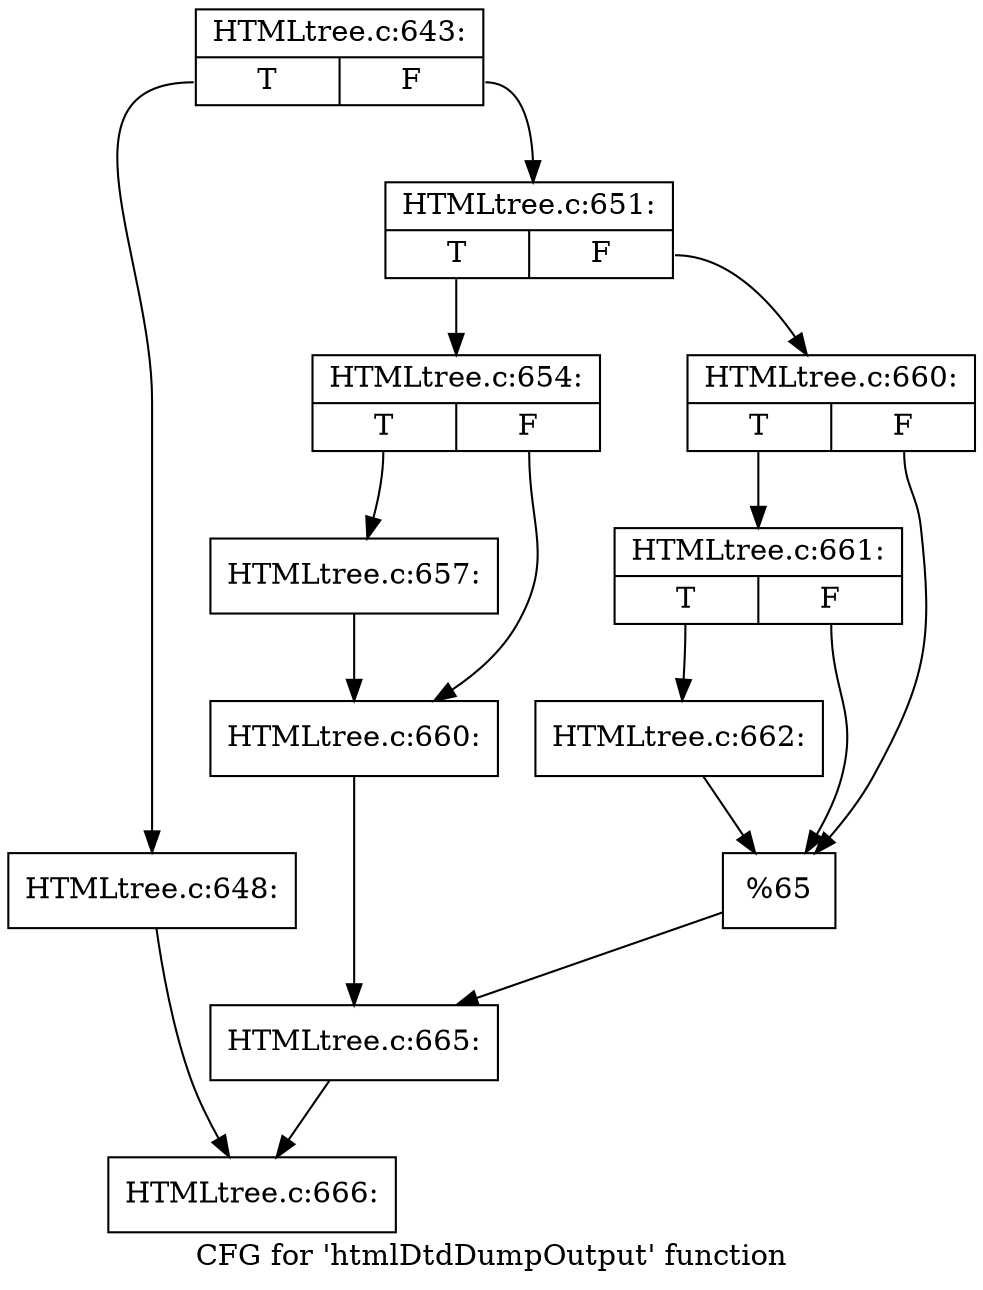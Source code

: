 digraph "CFG for 'htmlDtdDumpOutput' function" {
	label="CFG for 'htmlDtdDumpOutput' function";

	Node0x560912fb6750 [shape=record,label="{HTMLtree.c:643:|{<s0>T|<s1>F}}"];
	Node0x560912fb6750:s0 -> Node0x560912fb9cc0;
	Node0x560912fb6750:s1 -> Node0x560912fb9d10;
	Node0x560912fb9cc0 [shape=record,label="{HTMLtree.c:648:}"];
	Node0x560912fb9cc0 -> Node0x560912fb67a0;
	Node0x560912fb9d10 [shape=record,label="{HTMLtree.c:651:|{<s0>T|<s1>F}}"];
	Node0x560912fb9d10:s0 -> Node0x560912f56a10;
	Node0x560912fb9d10:s1 -> Node0x560912f56ab0;
	Node0x560912f56a10 [shape=record,label="{HTMLtree.c:654:|{<s0>T|<s1>F}}"];
	Node0x560912f56a10:s0 -> Node0x560912f574b0;
	Node0x560912f56a10:s1 -> Node0x560912f57500;
	Node0x560912f574b0 [shape=record,label="{HTMLtree.c:657:}"];
	Node0x560912f574b0 -> Node0x560912f57500;
	Node0x560912f57500 [shape=record,label="{HTMLtree.c:660:}"];
	Node0x560912f57500 -> Node0x560912f56a60;
	Node0x560912f56ab0 [shape=record,label="{HTMLtree.c:660:|{<s0>T|<s1>F}}"];
	Node0x560912f56ab0:s0 -> Node0x560912f581c0;
	Node0x560912f56ab0:s1 -> Node0x560912f58170;
	Node0x560912f581c0 [shape=record,label="{HTMLtree.c:661:|{<s0>T|<s1>F}}"];
	Node0x560912f581c0:s0 -> Node0x560912f58120;
	Node0x560912f581c0:s1 -> Node0x560912f58170;
	Node0x560912f58120 [shape=record,label="{HTMLtree.c:662:}"];
	Node0x560912f58120 -> Node0x560912f58170;
	Node0x560912f58170 [shape=record,label="{%65}"];
	Node0x560912f58170 -> Node0x560912f56a60;
	Node0x560912f56a60 [shape=record,label="{HTMLtree.c:665:}"];
	Node0x560912f56a60 -> Node0x560912fb67a0;
	Node0x560912fb67a0 [shape=record,label="{HTMLtree.c:666:}"];
}
